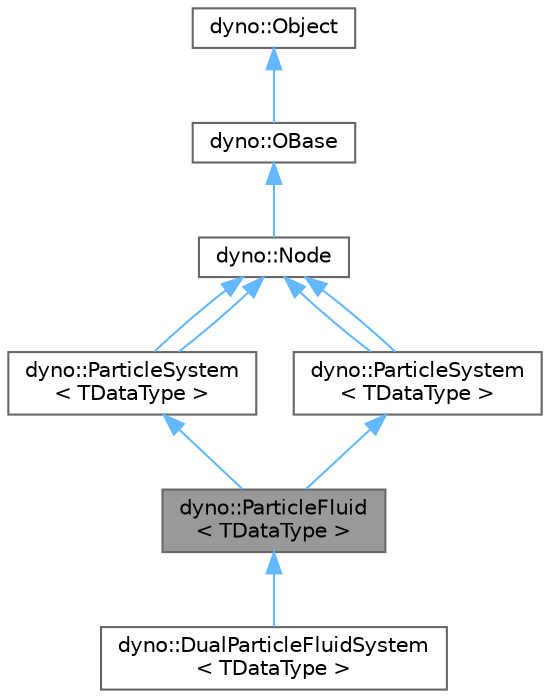 digraph "dyno::ParticleFluid&lt; TDataType &gt;"
{
 // LATEX_PDF_SIZE
  bgcolor="transparent";
  edge [fontname=Helvetica,fontsize=10,labelfontname=Helvetica,labelfontsize=10];
  node [fontname=Helvetica,fontsize=10,shape=box,height=0.2,width=0.4];
  Node1 [id="Node000001",label="dyno::ParticleFluid\l\< TDataType \>",height=0.2,width=0.4,color="gray40", fillcolor="grey60", style="filled", fontcolor="black",tooltip=" "];
  Node2 -> Node1 [id="edge1_Node000001_Node000002",dir="back",color="steelblue1",style="solid",tooltip=" "];
  Node2 [id="Node000002",label="dyno::ParticleSystem\l\< TDataType \>",height=0.2,width=0.4,color="gray40", fillcolor="white", style="filled",URL="$classdyno_1_1_particle_system.html",tooltip="This class represents the base class for more advanced particle-based nodes."];
  Node3 -> Node2 [id="edge2_Node000002_Node000003",dir="back",color="steelblue1",style="solid",tooltip=" "];
  Node3 [id="Node000003",label="dyno::Node",height=0.2,width=0.4,color="gray40", fillcolor="white", style="filled",URL="$classdyno_1_1_node.html",tooltip=" "];
  Node4 -> Node3 [id="edge3_Node000003_Node000004",dir="back",color="steelblue1",style="solid",tooltip=" "];
  Node4 [id="Node000004",label="dyno::OBase",height=0.2,width=0.4,color="gray40", fillcolor="white", style="filled",URL="$classdyno_1_1_o_base.html",tooltip=" "];
  Node5 -> Node4 [id="edge4_Node000004_Node000005",dir="back",color="steelblue1",style="solid",tooltip=" "];
  Node5 [id="Node000005",label="dyno::Object",height=0.2,width=0.4,color="gray40", fillcolor="white", style="filled",URL="$classdyno_1_1_object.html",tooltip=" "];
  Node3 -> Node2 [id="edge5_Node000002_Node000003",dir="back",color="steelblue1",style="solid",tooltip=" "];
  Node6 -> Node1 [id="edge6_Node000001_Node000006",dir="back",color="steelblue1",style="solid",tooltip=" "];
  Node6 [id="Node000006",label="dyno::ParticleSystem\l\< TDataType \>",height=0.2,width=0.4,color="gray40", fillcolor="white", style="filled",URL="$classdyno_1_1_particle_system.html",tooltip="This class represents the base class for more advanced particle-based nodes."];
  Node3 -> Node6 [id="edge7_Node000006_Node000003",dir="back",color="steelblue1",style="solid",tooltip=" "];
  Node3 -> Node6 [id="edge8_Node000006_Node000003",dir="back",color="steelblue1",style="solid",tooltip=" "];
  Node1 -> Node7 [id="edge9_Node000001_Node000007",dir="back",color="steelblue1",style="solid",tooltip=" "];
  Node7 [id="Node000007",label="dyno::DualParticleFluidSystem\l\< TDataType \>",height=0.2,width=0.4,color="gray40", fillcolor="white", style="filled",URL="$classdyno_1_1_dual_particle_fluid_system.html",tooltip=" "];
}
